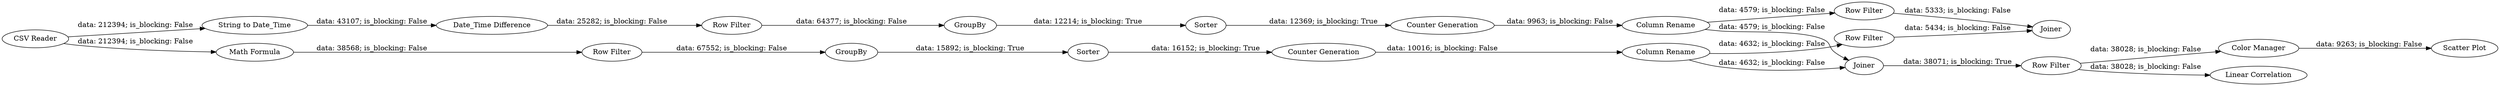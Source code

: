 digraph {
	"464567959877477575_4" [label=GroupBy]
	"105695956427122958_18" [label="Scatter Plot"]
	"464567959877477575_5" [label=Sorter]
	"105695956427122958_7" [label="String to Date_Time"]
	"3824505626781652253_10" [label=GroupBy]
	"464567959877477575_14" [label="Counter Generation"]
	"105695956427122958_6" [label="Row Filter"]
	"3824505626781652253_9" [label="Row Filter"]
	"3824505626781652253_17" [label="Column Rename"]
	"464567959877477575_2" [label="Row Filter"]
	"105695956427122958_24" [label=Joiner]
	"105695956427122958_19" [label="Row Filter"]
	"105695956427122958_13" [label=Joiner]
	"105695956427122958_8" [label="Date_Time Difference"]
	"105695956427122958_1" [label="CSV Reader"]
	"105695956427122958_20" [label="Color Manager"]
	"105695956427122958_3" [label="Math Formula"]
	"105695956427122958_21" [label="Linear Correlation"]
	"3824505626781652253_15" [label="Counter Generation"]
	"3824505626781652253_11" [label=Sorter]
	"105695956427122958_12" [label="Row Filter"]
	"464567959877477575_16" [label="Column Rename"]
	"105695956427122958_6" -> "105695956427122958_24" [label="data: 5434; is_blocking: False"]
	"3824505626781652253_11" -> "3824505626781652253_15" [label="data: 12369; is_blocking: True"]
	"105695956427122958_3" -> "464567959877477575_2" [label="data: 38568; is_blocking: False"]
	"3824505626781652253_15" -> "3824505626781652253_17" [label="data: 9963; is_blocking: False"]
	"3824505626781652253_17" -> "105695956427122958_13" [label="data: 4579; is_blocking: False"]
	"3824505626781652253_17" -> "105695956427122958_12" [label="data: 4579; is_blocking: False"]
	"464567959877477575_4" -> "464567959877477575_5" [label="data: 15892; is_blocking: True"]
	"105695956427122958_7" -> "105695956427122958_8" [label="data: 43107; is_blocking: False"]
	"464567959877477575_5" -> "464567959877477575_14" [label="data: 16152; is_blocking: True"]
	"464567959877477575_16" -> "105695956427122958_13" [label="data: 4632; is_blocking: False"]
	"105695956427122958_19" -> "105695956427122958_20" [label="data: 38028; is_blocking: False"]
	"105695956427122958_19" -> "105695956427122958_21" [label="data: 38028; is_blocking: False"]
	"105695956427122958_12" -> "105695956427122958_24" [label="data: 5333; is_blocking: False"]
	"105695956427122958_13" -> "105695956427122958_19" [label="data: 38071; is_blocking: True"]
	"464567959877477575_16" -> "105695956427122958_6" [label="data: 4632; is_blocking: False"]
	"3824505626781652253_10" -> "3824505626781652253_11" [label="data: 12214; is_blocking: True"]
	"105695956427122958_20" -> "105695956427122958_18" [label="data: 9263; is_blocking: False"]
	"464567959877477575_14" -> "464567959877477575_16" [label="data: 10016; is_blocking: False"]
	"3824505626781652253_9" -> "3824505626781652253_10" [label="data: 64377; is_blocking: False"]
	"464567959877477575_2" -> "464567959877477575_4" [label="data: 67552; is_blocking: False"]
	"105695956427122958_1" -> "105695956427122958_7" [label="data: 212394; is_blocking: False"]
	"105695956427122958_8" -> "3824505626781652253_9" [label="data: 25282; is_blocking: False"]
	"105695956427122958_1" -> "105695956427122958_3" [label="data: 212394; is_blocking: False"]
	rankdir=LR
}
